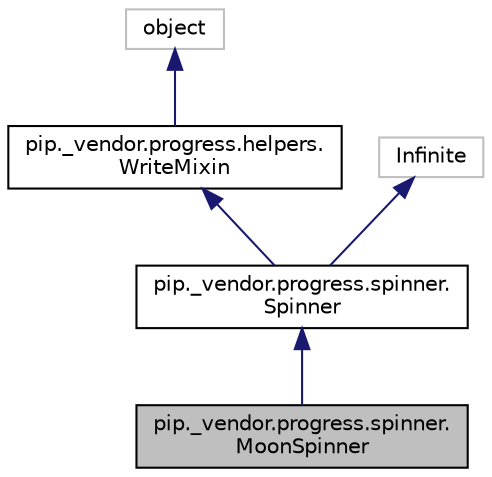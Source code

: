 digraph "pip._vendor.progress.spinner.MoonSpinner"
{
  edge [fontname="Helvetica",fontsize="10",labelfontname="Helvetica",labelfontsize="10"];
  node [fontname="Helvetica",fontsize="10",shape=record];
  Node5 [label="pip._vendor.progress.spinner.\lMoonSpinner",height=0.2,width=0.4,color="black", fillcolor="grey75", style="filled", fontcolor="black"];
  Node6 -> Node5 [dir="back",color="midnightblue",fontsize="10",style="solid",fontname="Helvetica"];
  Node6 [label="pip._vendor.progress.spinner.\lSpinner",height=0.2,width=0.4,color="black", fillcolor="white", style="filled",URL="$classpip_1_1__vendor_1_1progress_1_1spinner_1_1_spinner.html"];
  Node7 -> Node6 [dir="back",color="midnightblue",fontsize="10",style="solid",fontname="Helvetica"];
  Node7 [label="pip._vendor.progress.helpers.\lWriteMixin",height=0.2,width=0.4,color="black", fillcolor="white", style="filled",URL="$classpip_1_1__vendor_1_1progress_1_1helpers_1_1_write_mixin.html"];
  Node8 -> Node7 [dir="back",color="midnightblue",fontsize="10",style="solid",fontname="Helvetica"];
  Node8 [label="object",height=0.2,width=0.4,color="grey75", fillcolor="white", style="filled"];
  Node9 -> Node6 [dir="back",color="midnightblue",fontsize="10",style="solid",fontname="Helvetica"];
  Node9 [label="Infinite",height=0.2,width=0.4,color="grey75", fillcolor="white", style="filled"];
}
